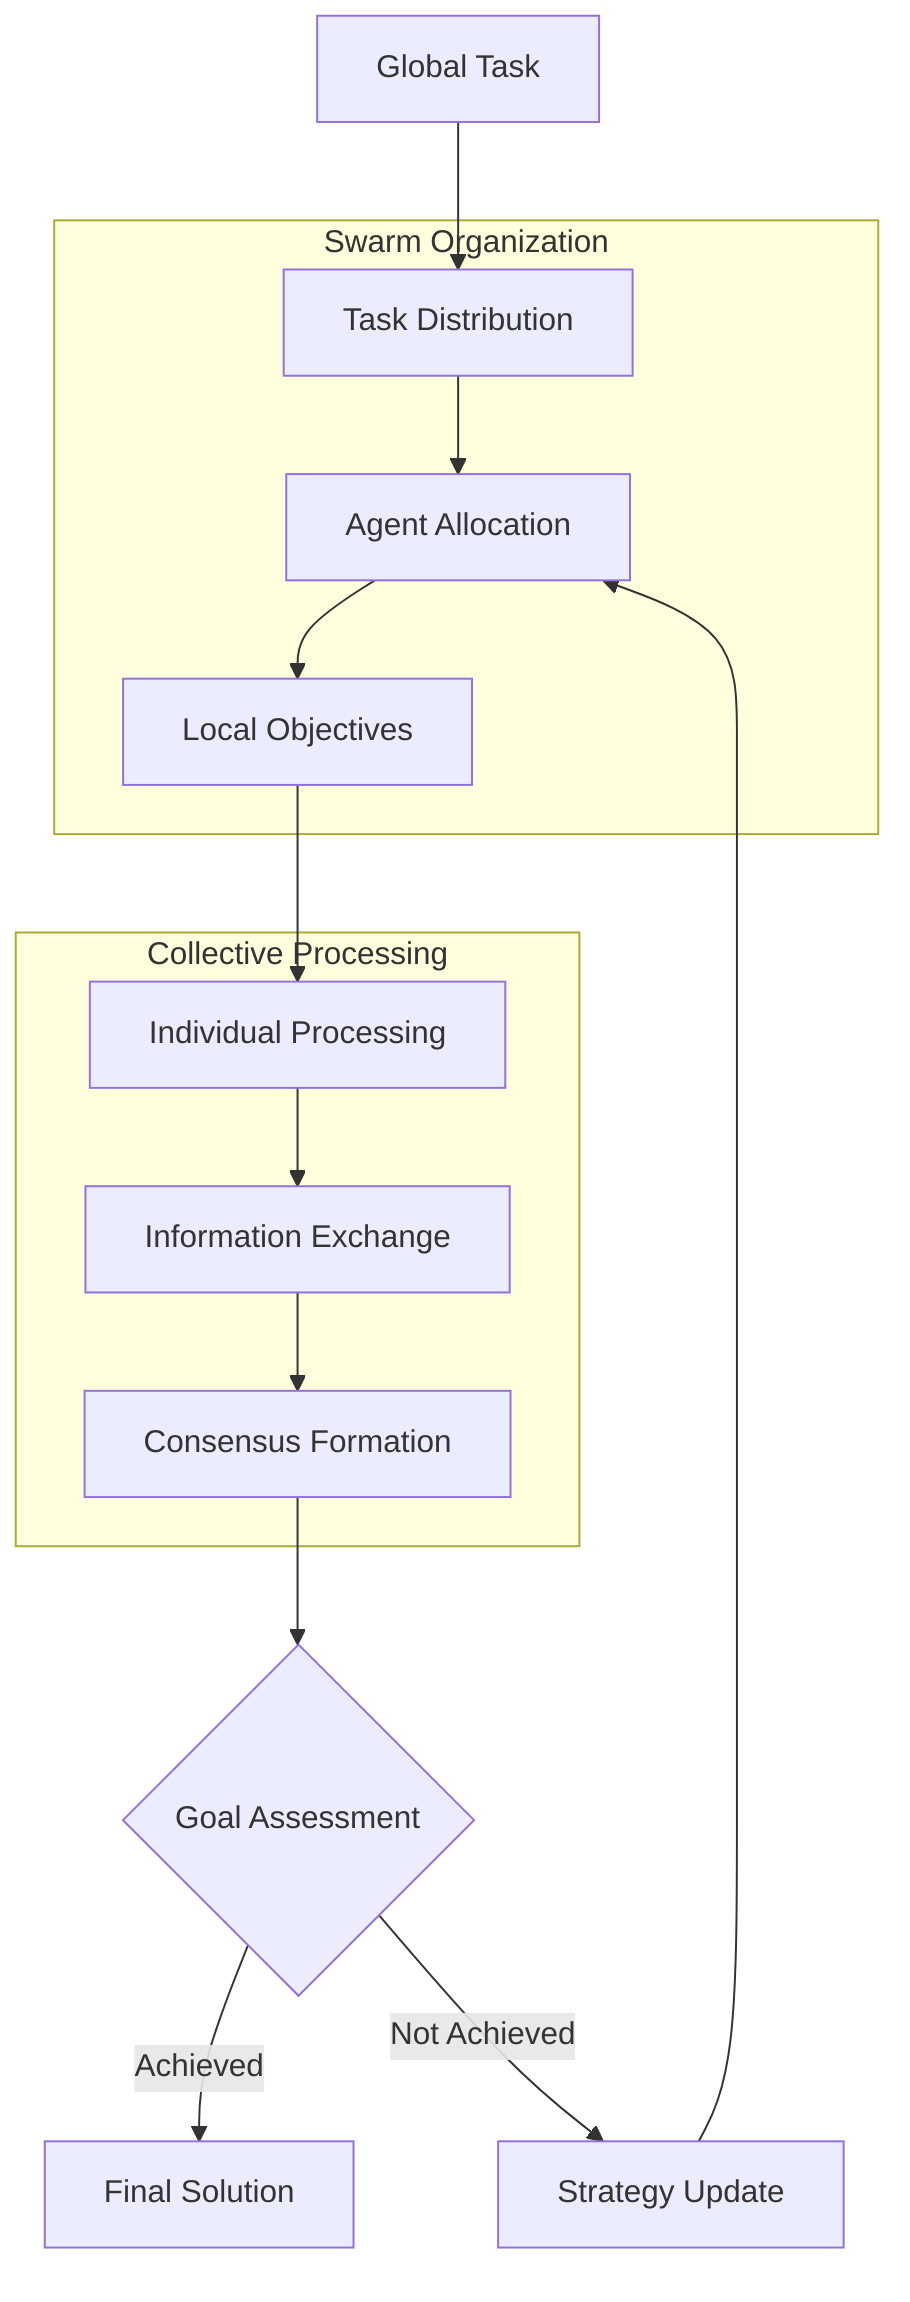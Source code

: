 flowchart TD
    A[Global Task] --> B[Task Distribution]
    
    subgraph Swarm Organization
        B --> C[Agent Allocation]
        C --> D[Local Objectives]
    end
    
    subgraph Collective Processing
        D --> E[Individual Processing]
        E --> F[Information Exchange]
        F --> G[Consensus Formation]
    end
    
    G --> H{Goal Assessment}
    H -->|Achieved| I[Final Solution]
    H -->|Not Achieved| J[Strategy Update]
    J --> C